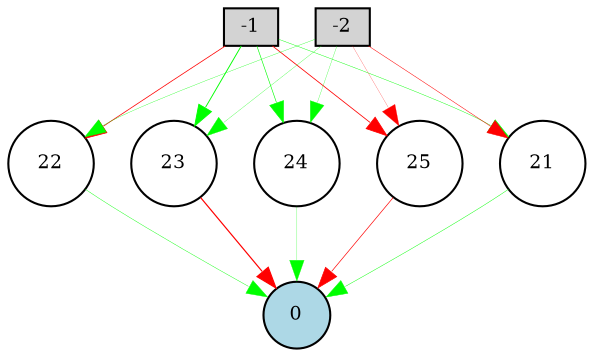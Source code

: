 digraph {
	node [fontsize=9 height=0.2 shape=circle width=0.2]
	-1 [fillcolor=lightgray shape=box style=filled]
	-2 [fillcolor=lightgray shape=box style=filled]
	0 [fillcolor=lightblue style=filled]
	21 [fillcolor=white style=filled]
	22 [fillcolor=white style=filled]
	23 [fillcolor=white style=filled]
	24 [fillcolor=white style=filled]
	25 [fillcolor=white style=filled]
	-1 -> 21 [color=green penwidth=0.20304706618183035 style=solid]
	-1 -> 22 [color=red penwidth=0.36156859521636864 style=solid]
	-1 -> 23 [color=green penwidth=0.4482301260107533 style=solid]
	-1 -> 24 [color=green penwidth=0.29329218102063226 style=solid]
	-1 -> 25 [color=red penwidth=0.3804719702817251 style=solid]
	-2 -> 21 [color=red penwidth=0.24381719270887903 style=solid]
	-2 -> 22 [color=green penwidth=0.15279817996052775 style=solid]
	-2 -> 23 [color=green penwidth=0.13535471994401338 style=solid]
	-2 -> 24 [color=green penwidth=0.1325158029165337 style=solid]
	-2 -> 25 [color=red penwidth=0.10345118479298883 style=solid]
	21 -> 0 [color=green penwidth=0.21753404665425863 style=solid]
	22 -> 0 [color=green penwidth=0.19849705812676 style=solid]
	23 -> 0 [color=red penwidth=0.5748463933196384 style=solid]
	24 -> 0 [color=green penwidth=0.11985097371313842 style=solid]
	25 -> 0 [color=red penwidth=0.32041271930220705 style=solid]
}
